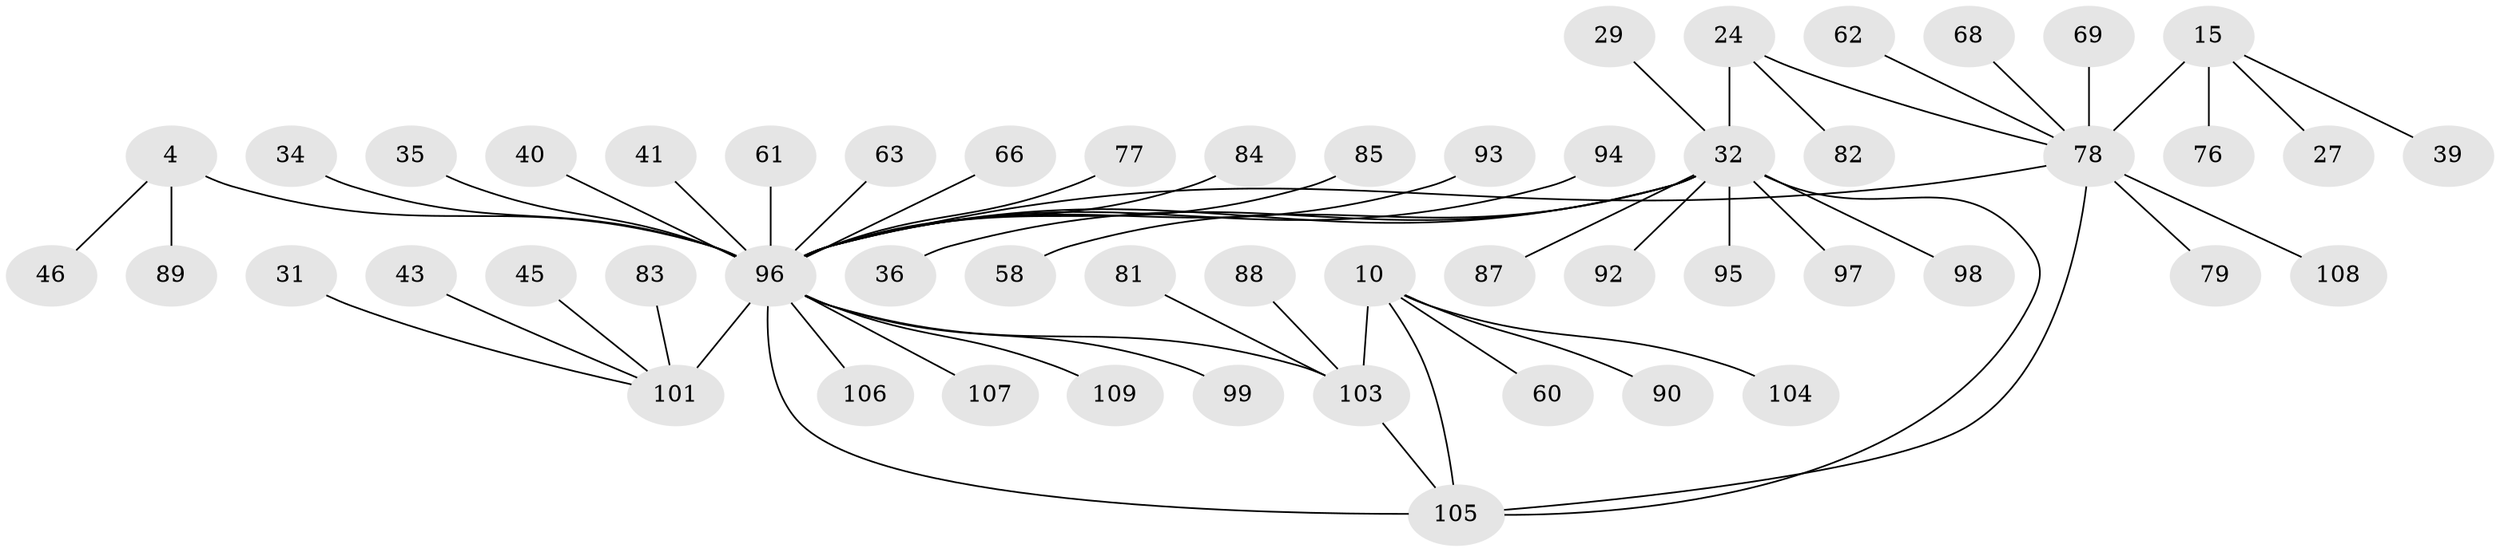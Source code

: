 // original degree distribution, {10: 0.01834862385321101, 9: 0.027522935779816515, 5: 0.06422018348623854, 12: 0.01834862385321101, 7: 0.05504587155963303, 11: 0.01834862385321101, 6: 0.027522935779816515, 8: 0.009174311926605505, 1: 0.5779816513761468, 2: 0.1559633027522936, 3: 0.027522935779816515}
// Generated by graph-tools (version 1.1) at 2025/55/03/09/25 04:55:06]
// undirected, 54 vertices, 58 edges
graph export_dot {
graph [start="1"]
  node [color=gray90,style=filled];
  4 [super="+3"];
  10 [super="+7"];
  15 [super="+13"];
  24 [super="+22"];
  27;
  29;
  31;
  32 [super="+25+23"];
  34;
  35;
  36;
  39;
  40;
  41;
  43;
  45;
  46;
  58;
  60;
  61;
  62;
  63;
  66;
  68;
  69;
  76;
  77;
  78 [super="+14+42"];
  79;
  81;
  82;
  83 [super="+67+70"];
  84;
  85;
  87 [super="+33"];
  88;
  89 [super="+80"];
  90;
  92;
  93 [super="+47"];
  94;
  95;
  96 [super="+51+74+86+26"];
  97 [super="+57"];
  98;
  99;
  101 [super="+19"];
  103 [super="+100+9+44+75"];
  104 [super="+73"];
  105 [super="+91+54"];
  106;
  107 [super="+102"];
  108;
  109;
  4 -- 46;
  4 -- 89;
  4 -- 96 [weight=6];
  10 -- 90;
  10 -- 60;
  10 -- 104;
  10 -- 105 [weight=2];
  10 -- 103 [weight=4];
  15 -- 39;
  15 -- 76;
  15 -- 27;
  15 -- 78 [weight=6];
  24 -- 82;
  24 -- 78;
  24 -- 32 [weight=6];
  29 -- 32;
  31 -- 101;
  32 -- 105 [weight=3];
  32 -- 97;
  32 -- 36;
  32 -- 87;
  32 -- 58;
  32 -- 95;
  32 -- 98;
  32 -- 92;
  32 -- 96 [weight=3];
  34 -- 96;
  35 -- 96;
  40 -- 96;
  41 -- 96;
  43 -- 101;
  45 -- 101;
  61 -- 96;
  62 -- 78;
  63 -- 96;
  66 -- 96;
  68 -- 78;
  69 -- 78;
  77 -- 96;
  78 -- 105;
  78 -- 108;
  78 -- 79;
  78 -- 96 [weight=3];
  81 -- 103;
  83 -- 101;
  84 -- 96;
  85 -- 96;
  88 -- 103;
  93 -- 96;
  94 -- 96;
  96 -- 101 [weight=7];
  96 -- 105 [weight=3];
  96 -- 106;
  96 -- 107;
  96 -- 109;
  96 -- 99;
  96 -- 103;
  103 -- 105 [weight=2];
}
